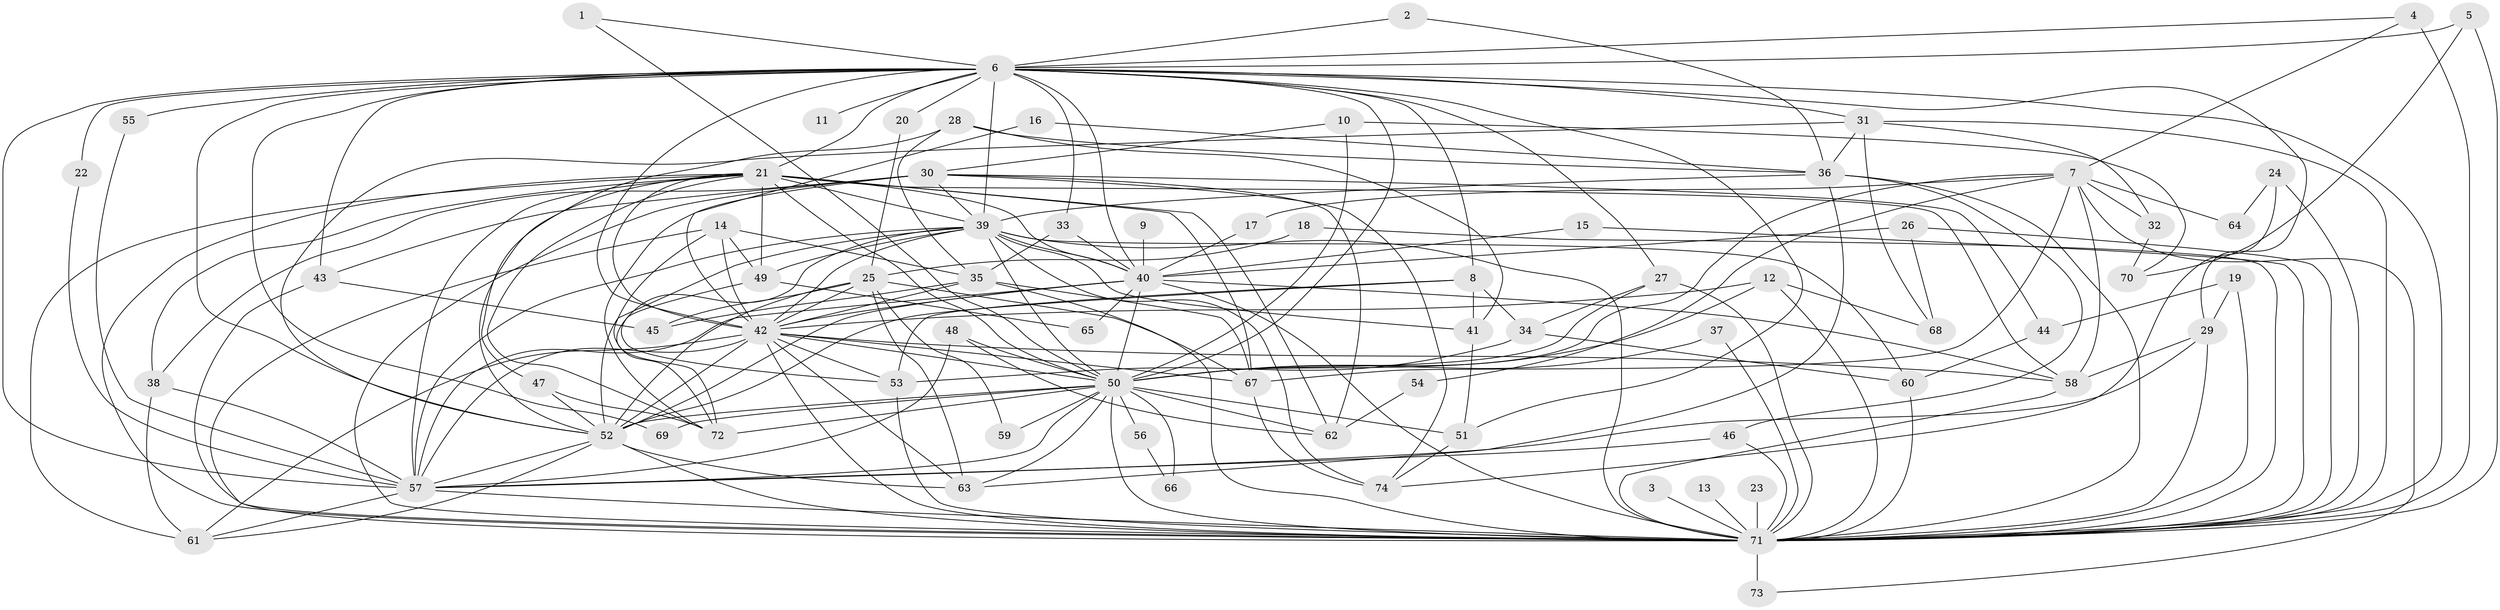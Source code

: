 // original degree distribution, {19: 0.013605442176870748, 12: 0.006802721088435374, 18: 0.006802721088435374, 26: 0.006802721088435374, 42: 0.006802721088435374, 33: 0.006802721088435374, 31: 0.006802721088435374, 20: 0.006802721088435374, 21: 0.006802721088435374, 2: 0.5510204081632653, 3: 0.19727891156462585, 11: 0.006802721088435374, 4: 0.05442176870748299, 9: 0.006802721088435374, 8: 0.013605442176870748, 6: 0.006802721088435374, 5: 0.08163265306122448, 7: 0.013605442176870748}
// Generated by graph-tools (version 1.1) at 2025/01/03/09/25 03:01:21]
// undirected, 74 vertices, 202 edges
graph export_dot {
graph [start="1"]
  node [color=gray90,style=filled];
  1;
  2;
  3;
  4;
  5;
  6;
  7;
  8;
  9;
  10;
  11;
  12;
  13;
  14;
  15;
  16;
  17;
  18;
  19;
  20;
  21;
  22;
  23;
  24;
  25;
  26;
  27;
  28;
  29;
  30;
  31;
  32;
  33;
  34;
  35;
  36;
  37;
  38;
  39;
  40;
  41;
  42;
  43;
  44;
  45;
  46;
  47;
  48;
  49;
  50;
  51;
  52;
  53;
  54;
  55;
  56;
  57;
  58;
  59;
  60;
  61;
  62;
  63;
  64;
  65;
  66;
  67;
  68;
  69;
  70;
  71;
  72;
  73;
  74;
  1 -- 6 [weight=1.0];
  1 -- 50 [weight=1.0];
  2 -- 6 [weight=1.0];
  2 -- 36 [weight=1.0];
  3 -- 71 [weight=1.0];
  4 -- 6 [weight=1.0];
  4 -- 7 [weight=1.0];
  4 -- 71 [weight=1.0];
  5 -- 6 [weight=1.0];
  5 -- 70 [weight=1.0];
  5 -- 71 [weight=1.0];
  6 -- 8 [weight=1.0];
  6 -- 11 [weight=1.0];
  6 -- 20 [weight=1.0];
  6 -- 21 [weight=2.0];
  6 -- 22 [weight=1.0];
  6 -- 27 [weight=1.0];
  6 -- 29 [weight=1.0];
  6 -- 31 [weight=1.0];
  6 -- 33 [weight=1.0];
  6 -- 39 [weight=2.0];
  6 -- 40 [weight=3.0];
  6 -- 42 [weight=3.0];
  6 -- 43 [weight=1.0];
  6 -- 50 [weight=3.0];
  6 -- 51 [weight=1.0];
  6 -- 52 [weight=3.0];
  6 -- 55 [weight=1.0];
  6 -- 57 [weight=2.0];
  6 -- 69 [weight=1.0];
  6 -- 71 [weight=3.0];
  7 -- 17 [weight=1.0];
  7 -- 32 [weight=1.0];
  7 -- 50 [weight=1.0];
  7 -- 54 [weight=1.0];
  7 -- 58 [weight=1.0];
  7 -- 64 [weight=2.0];
  7 -- 67 [weight=1.0];
  7 -- 73 [weight=1.0];
  8 -- 34 [weight=1.0];
  8 -- 41 [weight=1.0];
  8 -- 52 [weight=1.0];
  8 -- 53 [weight=1.0];
  9 -- 40 [weight=1.0];
  10 -- 30 [weight=1.0];
  10 -- 50 [weight=1.0];
  10 -- 70 [weight=1.0];
  12 -- 42 [weight=1.0];
  12 -- 50 [weight=1.0];
  12 -- 68 [weight=1.0];
  12 -- 71 [weight=1.0];
  13 -- 71 [weight=1.0];
  14 -- 35 [weight=1.0];
  14 -- 42 [weight=1.0];
  14 -- 49 [weight=1.0];
  14 -- 71 [weight=1.0];
  14 -- 72 [weight=1.0];
  15 -- 40 [weight=1.0];
  15 -- 71 [weight=1.0];
  16 -- 36 [weight=1.0];
  16 -- 42 [weight=1.0];
  17 -- 40 [weight=1.0];
  18 -- 25 [weight=1.0];
  18 -- 71 [weight=1.0];
  19 -- 29 [weight=1.0];
  19 -- 44 [weight=1.0];
  19 -- 71 [weight=1.0];
  20 -- 25 [weight=1.0];
  21 -- 38 [weight=1.0];
  21 -- 39 [weight=1.0];
  21 -- 40 [weight=2.0];
  21 -- 42 [weight=2.0];
  21 -- 49 [weight=1.0];
  21 -- 50 [weight=1.0];
  21 -- 52 [weight=1.0];
  21 -- 57 [weight=1.0];
  21 -- 58 [weight=1.0];
  21 -- 61 [weight=1.0];
  21 -- 62 [weight=1.0];
  21 -- 67 [weight=1.0];
  21 -- 71 [weight=1.0];
  21 -- 72 [weight=1.0];
  22 -- 57 [weight=1.0];
  23 -- 71 [weight=1.0];
  24 -- 64 [weight=1.0];
  24 -- 71 [weight=1.0];
  24 -- 74 [weight=1.0];
  25 -- 42 [weight=1.0];
  25 -- 45 [weight=1.0];
  25 -- 52 [weight=1.0];
  25 -- 59 [weight=1.0];
  25 -- 63 [weight=1.0];
  25 -- 67 [weight=1.0];
  26 -- 40 [weight=1.0];
  26 -- 68 [weight=1.0];
  26 -- 71 [weight=1.0];
  27 -- 34 [weight=1.0];
  27 -- 50 [weight=1.0];
  27 -- 71 [weight=1.0];
  28 -- 35 [weight=1.0];
  28 -- 36 [weight=1.0];
  28 -- 41 [weight=1.0];
  28 -- 47 [weight=1.0];
  29 -- 57 [weight=1.0];
  29 -- 58 [weight=1.0];
  29 -- 71 [weight=1.0];
  30 -- 38 [weight=1.0];
  30 -- 39 [weight=1.0];
  30 -- 43 [weight=1.0];
  30 -- 44 [weight=1.0];
  30 -- 62 [weight=1.0];
  30 -- 71 [weight=1.0];
  30 -- 72 [weight=1.0];
  30 -- 74 [weight=1.0];
  31 -- 32 [weight=1.0];
  31 -- 36 [weight=1.0];
  31 -- 52 [weight=1.0];
  31 -- 68 [weight=1.0];
  31 -- 71 [weight=1.0];
  32 -- 70 [weight=1.0];
  33 -- 35 [weight=1.0];
  33 -- 40 [weight=1.0];
  34 -- 53 [weight=1.0];
  34 -- 60 [weight=1.0];
  35 -- 42 [weight=2.0];
  35 -- 45 [weight=1.0];
  35 -- 67 [weight=1.0];
  35 -- 71 [weight=1.0];
  36 -- 39 [weight=1.0];
  36 -- 46 [weight=1.0];
  36 -- 63 [weight=1.0];
  36 -- 71 [weight=1.0];
  37 -- 50 [weight=1.0];
  37 -- 71 [weight=1.0];
  38 -- 57 [weight=1.0];
  38 -- 61 [weight=1.0];
  39 -- 40 [weight=1.0];
  39 -- 41 [weight=1.0];
  39 -- 42 [weight=1.0];
  39 -- 49 [weight=1.0];
  39 -- 50 [weight=3.0];
  39 -- 52 [weight=3.0];
  39 -- 57 [weight=1.0];
  39 -- 60 [weight=1.0];
  39 -- 71 [weight=2.0];
  39 -- 72 [weight=1.0];
  39 -- 74 [weight=1.0];
  40 -- 42 [weight=2.0];
  40 -- 50 [weight=1.0];
  40 -- 52 [weight=1.0];
  40 -- 57 [weight=2.0];
  40 -- 58 [weight=1.0];
  40 -- 65 [weight=1.0];
  40 -- 71 [weight=1.0];
  41 -- 51 [weight=1.0];
  42 -- 50 [weight=1.0];
  42 -- 52 [weight=1.0];
  42 -- 53 [weight=1.0];
  42 -- 57 [weight=3.0];
  42 -- 58 [weight=1.0];
  42 -- 61 [weight=1.0];
  42 -- 63 [weight=1.0];
  42 -- 67 [weight=1.0];
  42 -- 71 [weight=3.0];
  43 -- 45 [weight=1.0];
  43 -- 71 [weight=1.0];
  44 -- 60 [weight=1.0];
  46 -- 57 [weight=1.0];
  46 -- 71 [weight=1.0];
  47 -- 52 [weight=2.0];
  47 -- 72 [weight=1.0];
  48 -- 50 [weight=1.0];
  48 -- 57 [weight=1.0];
  48 -- 62 [weight=1.0];
  49 -- 53 [weight=1.0];
  49 -- 65 [weight=1.0];
  50 -- 51 [weight=2.0];
  50 -- 52 [weight=1.0];
  50 -- 56 [weight=1.0];
  50 -- 57 [weight=1.0];
  50 -- 59 [weight=1.0];
  50 -- 62 [weight=1.0];
  50 -- 63 [weight=1.0];
  50 -- 66 [weight=2.0];
  50 -- 69 [weight=1.0];
  50 -- 71 [weight=1.0];
  50 -- 72 [weight=2.0];
  51 -- 74 [weight=1.0];
  52 -- 57 [weight=1.0];
  52 -- 61 [weight=1.0];
  52 -- 63 [weight=1.0];
  52 -- 71 [weight=2.0];
  53 -- 71 [weight=1.0];
  54 -- 62 [weight=1.0];
  55 -- 57 [weight=1.0];
  56 -- 66 [weight=1.0];
  57 -- 61 [weight=1.0];
  57 -- 71 [weight=1.0];
  58 -- 71 [weight=1.0];
  60 -- 71 [weight=1.0];
  67 -- 74 [weight=1.0];
  71 -- 73 [weight=2.0];
}
